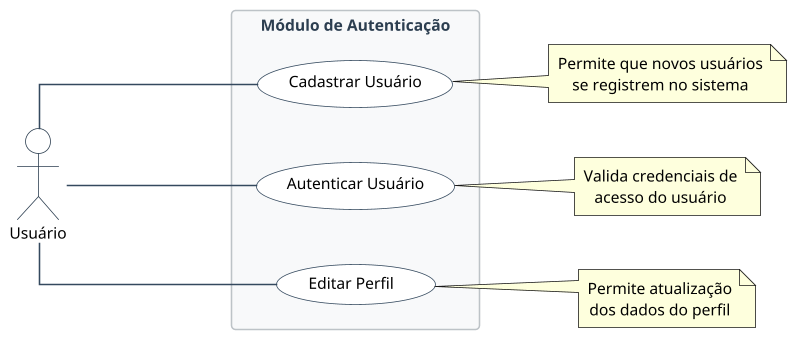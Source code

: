 @startuml auth_module

left to right direction

skinparam {
    usecaseFontSize 12
    usecaseFontName "Segoe UI"
    usecaseBackgroundColor #FFFFFF
    usecaseBorderColor #34495E
    actorBackgroundColor #FFFFFF
    actorBorderColor #2C3E50
    actorFontName "Segoe UI"
    actorFontSize 12
    arrowColor #34495E
    rectangleBackgroundColor #F8F9FA
    rectangleBorderColor #BDC3C7
    rectangleFontColor #2C3E50
    rectangleFontName "Segoe UI"
    rectangleFontSize 13
    defaultTextAlignment center
    wrapWidth 200
    dpi 150
    shadowing false
    linetype ortho
    defaultFontName "Segoe UI"
    defaultFontSize 10
}

actor "Usuário" as User #FFFFFF

rectangle "Módulo de Autenticação" #F8F9FA {
    (Cadastrar Usuário) as UC01
    (Autenticar Usuário) as UC02
    (Editar Perfil) as UC16
}

User --- UC01
User --- UC02
User --- UC16

note right of UC01 : Permite que novos usuários\nse registrem no sistema
note right of UC02 : Valida credenciais de\nacesso do usuário
note right of UC16 : Permite atualização\ndos dados do perfil

@enduml